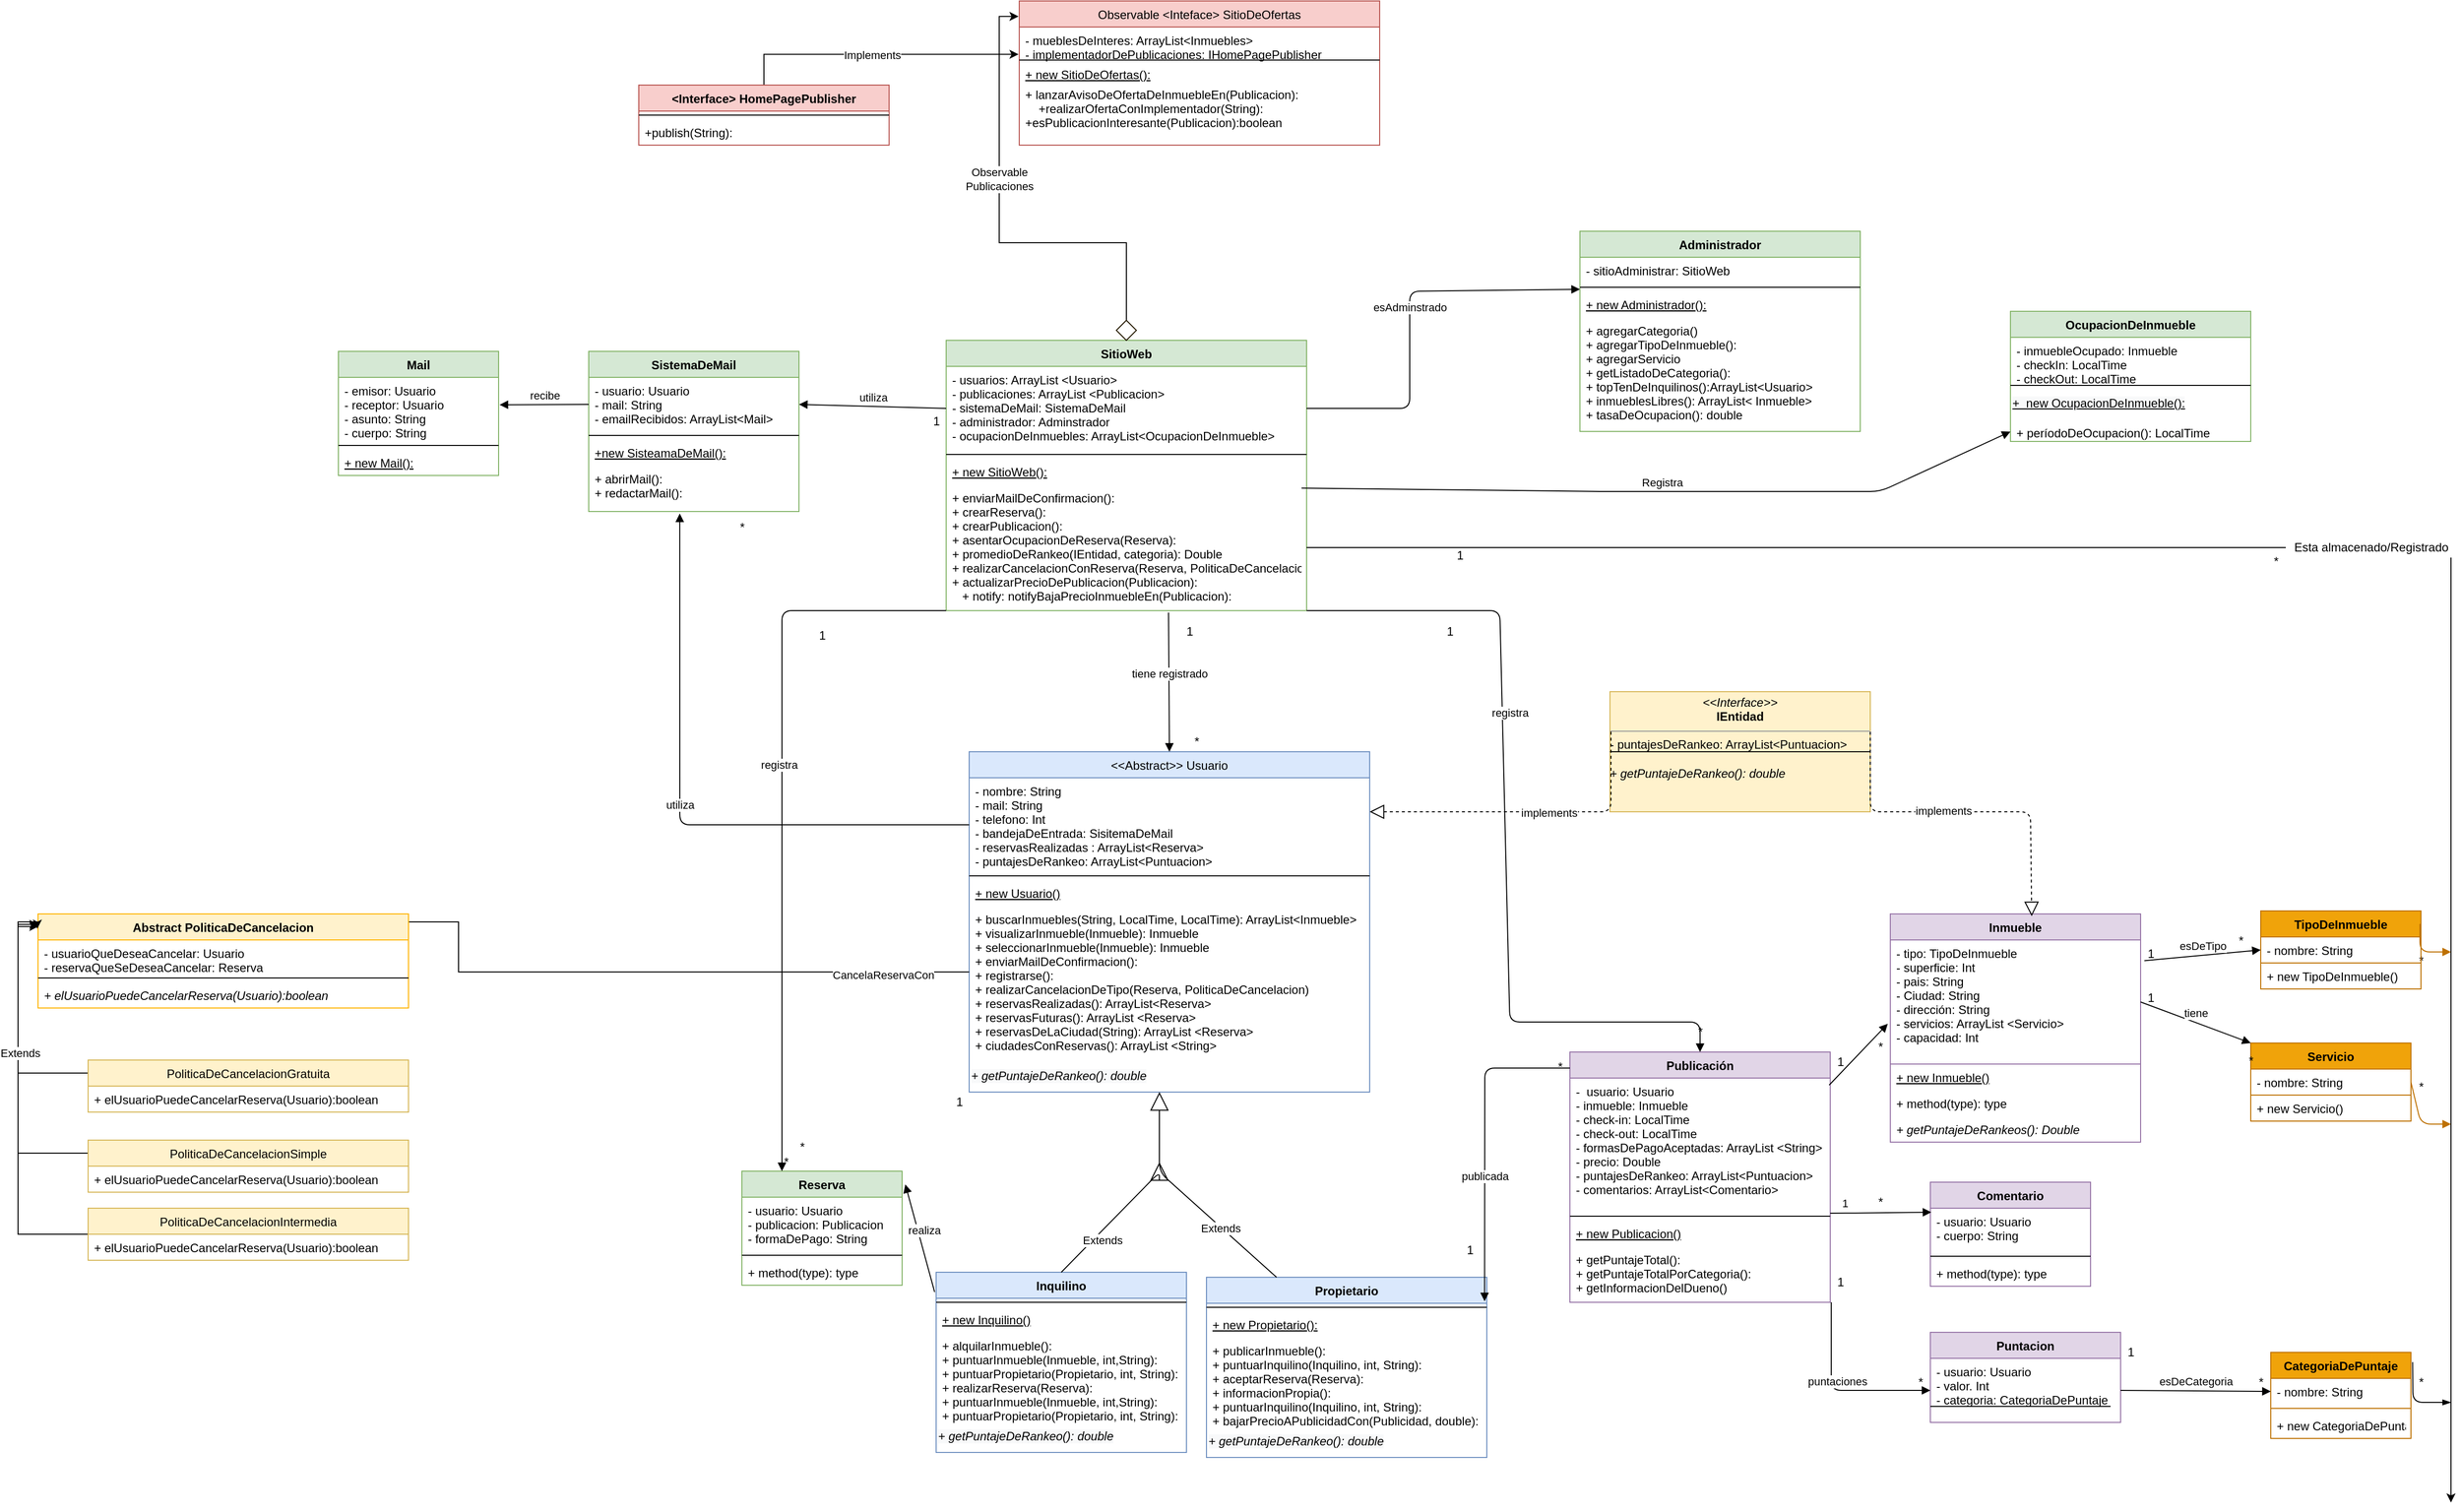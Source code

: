 <mxfile version="14.6.13" type="device"><diagram id="uB23s3NwJfrImTZS66Zz" name="Page-1"><mxGraphModel dx="2303" dy="1729" grid="1" gridSize="10" guides="1" tooltips="1" connect="1" arrows="1" fold="1" page="1" pageScale="1" pageWidth="827" pageHeight="1169" math="0" shadow="0"><root><mxCell id="0"/><mxCell id="1" parent="0"/><mxCell id="x85z5-k90U5LZ10ucAbk-1" value="&lt;&lt;Abstract&gt;&gt; Usuario" style="swimlane;fontStyle=0;align=center;verticalAlign=top;childLayout=stackLayout;horizontal=1;startSize=26;horizontalStack=0;resizeParent=1;resizeParentMax=0;resizeLast=0;collapsible=1;marginBottom=0;fillColor=#dae8fc;strokeColor=#6c8ebf;" parent="1" vertex="1"><mxGeometry x="-680" y="180" width="400" height="340" as="geometry"/></mxCell><mxCell id="x85z5-k90U5LZ10ucAbk-2" value="- nombre: String&#10;- mail: String&#10;- telefono: Int&#10;- bandejaDeEntrada: SisitemaDeMail&#10;- reservasRealizadas : ArrayList&lt;Reserva&gt;&#10;- puntajesDeRankeo: ArrayList&lt;Puntuacion&gt;" style="text;strokeColor=none;fillColor=none;align=left;verticalAlign=top;spacingLeft=4;spacingRight=4;overflow=hidden;rotatable=0;points=[[0,0.5],[1,0.5]];portConstraint=eastwest;" parent="x85z5-k90U5LZ10ucAbk-1" vertex="1"><mxGeometry y="26" width="400" height="94" as="geometry"/></mxCell><mxCell id="x85z5-k90U5LZ10ucAbk-3" value="" style="line;strokeWidth=1;fillColor=none;align=left;verticalAlign=middle;spacingTop=-1;spacingLeft=3;spacingRight=3;rotatable=0;labelPosition=right;points=[];portConstraint=eastwest;" parent="x85z5-k90U5LZ10ucAbk-1" vertex="1"><mxGeometry y="120" width="400" height="8" as="geometry"/></mxCell><mxCell id="x85z5-k90U5LZ10ucAbk-41" value="+ new Usuario()" style="text;strokeColor=none;fillColor=none;align=left;verticalAlign=top;spacingLeft=4;spacingRight=4;overflow=hidden;rotatable=0;points=[[0,0.5],[1,0.5]];portConstraint=eastwest;fontStyle=4" parent="x85z5-k90U5LZ10ucAbk-1" vertex="1"><mxGeometry y="128" width="400" height="26" as="geometry"/></mxCell><mxCell id="x85z5-k90U5LZ10ucAbk-4" value="+ buscarInmuebles(String, LocalTime, LocalTime): ArrayList&lt;Inmueble&gt;&#10;+ visualizarInmueble(Inmueble): Inmueble&#10;+ seleccionarInmueble(Inmueble): Inmueble&#10;+ enviarMailDeConfirmacion():&#10;+ registrarse():&#10;+ realizarCancelacionDeTipo(Reserva, PoliticaDeCancelacion)&#10;+ reservasRealizadas(): ArrayList&lt;Reserva&gt;&#10;+ reservasFuturas(): ArrayList &lt;Reserva&gt; &#10;+ reservasDeLaCiudad(String): ArrayList &lt;Reserva&gt;&#10;+ ciudadesConReservas(): ArrayList &lt;String&gt;&#10;" style="text;align=left;verticalAlign=top;spacingLeft=4;spacingRight=4;overflow=hidden;rotatable=0;points=[[0,0.5],[1,0.5]];portConstraint=eastwest;fontStyle=0;" parent="x85z5-k90U5LZ10ucAbk-1" vertex="1"><mxGeometry y="154" width="400" height="156" as="geometry"/></mxCell><mxCell id="BE8EK2p7xxORTafPkoTY-55" value="&lt;i style=&quot;color: rgb(0 , 0 , 0) ; font-family: &amp;#34;helvetica&amp;#34; ; font-size: 12px ; font-weight: 400 ; letter-spacing: normal ; text-align: left ; text-indent: 0px ; text-transform: none ; word-spacing: 0px ; background-color: rgb(248 , 249 , 250)&quot;&gt;+ getPuntajeDeRankeo(): double&lt;/i&gt;" style="text;whiteSpace=wrap;html=1;fontColor=#000000;" vertex="1" parent="x85z5-k90U5LZ10ucAbk-1"><mxGeometry y="310" width="400" height="30" as="geometry"/></mxCell><mxCell id="BE8EK2p7xxORTafPkoTY-32" style="edgeStyle=orthogonalEdgeStyle;rounded=0;orthogonalLoop=1;jettySize=auto;html=1;entryX=-0.002;entryY=0.107;entryDx=0;entryDy=0;entryPerimeter=0;" edge="1" parent="1" source="x85z5-k90U5LZ10ucAbk-5" target="BE8EK2p7xxORTafPkoTY-22"><mxGeometry relative="1" as="geometry"/></mxCell><mxCell id="BE8EK2p7xxORTafPkoTY-33" value="Observable&lt;br&gt;Publicaciones" style="edgeLabel;html=1;align=center;verticalAlign=middle;resizable=0;points=[];" vertex="1" connectable="0" parent="BE8EK2p7xxORTafPkoTY-32"><mxGeometry x="0.228" relative="1" as="geometry"><mxPoint as="offset"/></mxGeometry></mxCell><mxCell id="x85z5-k90U5LZ10ucAbk-5" value="SitioWeb" style="swimlane;fontStyle=1;align=center;verticalAlign=top;childLayout=stackLayout;horizontal=1;startSize=26;horizontalStack=0;resizeParent=1;resizeParentMax=0;resizeLast=0;collapsible=1;marginBottom=0;fillColor=#d5e8d4;strokeColor=#82b366;" parent="1" vertex="1"><mxGeometry x="-703" y="-231" width="360" height="270" as="geometry"/></mxCell><mxCell id="x85z5-k90U5LZ10ucAbk-6" value="- usuarios: ArrayList &lt;Usuario&gt;&#10;- publicaciones: ArrayList &lt;Publicacion&gt;&#10;- sistemaDeMail: SistemaDeMail&#10;- administrador: Adminstrador&#10;- ocupacionDeInmuebles: ArrayList&lt;OcupacionDeInmueble&gt;" style="text;strokeColor=none;fillColor=none;align=left;verticalAlign=top;spacingLeft=4;spacingRight=4;overflow=hidden;rotatable=0;points=[[0,0.5],[1,0.5]];portConstraint=eastwest;" parent="x85z5-k90U5LZ10ucAbk-5" vertex="1"><mxGeometry y="26" width="360" height="84" as="geometry"/></mxCell><mxCell id="x85z5-k90U5LZ10ucAbk-7" value="" style="line;strokeWidth=1;fillColor=none;align=left;verticalAlign=middle;spacingTop=-1;spacingLeft=3;spacingRight=3;rotatable=0;labelPosition=right;points=[];portConstraint=eastwest;" parent="x85z5-k90U5LZ10ucAbk-5" vertex="1"><mxGeometry y="110" width="360" height="8" as="geometry"/></mxCell><mxCell id="x85z5-k90U5LZ10ucAbk-8" value="+ new SitioWeb():" style="text;strokeColor=none;fillColor=none;align=left;verticalAlign=top;spacingLeft=4;spacingRight=4;overflow=hidden;rotatable=0;points=[[0,0.5],[1,0.5]];portConstraint=eastwest;fontStyle=4" parent="x85z5-k90U5LZ10ucAbk-5" vertex="1"><mxGeometry y="118" width="360" height="26" as="geometry"/></mxCell><mxCell id="e5Mt1c2h35ufvOM7VHVD-1" value="+ enviarMailDeConfirmacion():&#10;+ crearReserva():&#10;+ crearPublicacion():&#10;+ asentarOcupacionDeReserva(Reserva):&#10;+ promedioDeRankeo(IEntidad, categoria): Double&#10;+ realizarCancelacionConReserva(Reserva, PoliticaDeCancelacion):&#10;+ actualizarPrecioDePublicacion(Publicacion):&#10;   + notify: notifyBajaPrecioInmuebleEn(Publicacion):" style="text;strokeColor=none;fillColor=none;align=left;verticalAlign=top;spacingLeft=4;spacingRight=4;overflow=hidden;rotatable=0;points=[[0,0.5],[1,0.5]];portConstraint=eastwest;" parent="x85z5-k90U5LZ10ucAbk-5" vertex="1"><mxGeometry y="144" width="360" height="126" as="geometry"/></mxCell><mxCell id="x85z5-k90U5LZ10ucAbk-13" value="Inquilino" style="swimlane;fontStyle=1;align=center;verticalAlign=top;childLayout=stackLayout;horizontal=1;startSize=26;horizontalStack=0;resizeParent=1;resizeParentMax=0;resizeLast=0;collapsible=1;marginBottom=0;fillColor=#dae8fc;strokeColor=#6c8ebf;" parent="1" vertex="1"><mxGeometry x="-713" y="700" width="250" height="180" as="geometry"/></mxCell><mxCell id="x85z5-k90U5LZ10ucAbk-15" value="" style="line;strokeWidth=1;fillColor=none;align=left;verticalAlign=middle;spacingTop=-1;spacingLeft=3;spacingRight=3;rotatable=0;labelPosition=right;points=[];portConstraint=eastwest;" parent="x85z5-k90U5LZ10ucAbk-13" vertex="1"><mxGeometry y="26" width="250" height="8" as="geometry"/></mxCell><mxCell id="x85z5-k90U5LZ10ucAbk-40" value="+ new Inquilino()" style="text;strokeColor=none;fillColor=none;align=left;verticalAlign=top;spacingLeft=4;spacingRight=4;overflow=hidden;rotatable=0;points=[[0,0.5],[1,0.5]];portConstraint=eastwest;fontStyle=4" parent="x85z5-k90U5LZ10ucAbk-13" vertex="1"><mxGeometry y="34" width="250" height="26" as="geometry"/></mxCell><mxCell id="x85z5-k90U5LZ10ucAbk-16" value="+ alquilarInmueble():&#10;+ puntuarInmueble(Inmueble, int,String):&#10;+ puntuarPropietario(Propietario, int, String):&#10;+ realizarReserva(Reserva):&#10;+ puntuarInmueble(Inmueble, int,String):&#10;+ puntuarPropietario(Propietario, int, String):&#10;" style="text;strokeColor=none;fillColor=none;align=left;verticalAlign=top;spacingLeft=4;spacingRight=4;overflow=hidden;rotatable=0;points=[[0,0.5],[1,0.5]];portConstraint=eastwest;" parent="x85z5-k90U5LZ10ucAbk-13" vertex="1"><mxGeometry y="60" width="250" height="90" as="geometry"/></mxCell><mxCell id="BE8EK2p7xxORTafPkoTY-56" value="&lt;i style=&quot;color: rgb(0 , 0 , 0) ; font-family: &amp;#34;helvetica&amp;#34; ; font-size: 12px ; font-weight: 400 ; letter-spacing: normal ; text-align: left ; text-indent: 0px ; text-transform: none ; word-spacing: 0px ; background-color: rgb(248 , 249 , 250)&quot;&gt;+ getPuntajeDeRankeo(): double&lt;/i&gt;" style="text;whiteSpace=wrap;html=1;fontColor=#000000;" vertex="1" parent="x85z5-k90U5LZ10ucAbk-13"><mxGeometry y="150" width="250" height="30" as="geometry"/></mxCell><mxCell id="x85z5-k90U5LZ10ucAbk-17" value="Propietario" style="swimlane;fontStyle=1;align=center;verticalAlign=top;childLayout=stackLayout;horizontal=1;startSize=26;horizontalStack=0;resizeParent=1;resizeParentMax=0;resizeLast=0;collapsible=1;marginBottom=0;fillColor=#dae8fc;strokeColor=#6c8ebf;" parent="1" vertex="1"><mxGeometry x="-443" y="705" width="280" height="180" as="geometry"/></mxCell><mxCell id="x85z5-k90U5LZ10ucAbk-19" value="" style="line;strokeWidth=1;fillColor=none;align=left;verticalAlign=middle;spacingTop=-1;spacingLeft=3;spacingRight=3;rotatable=0;labelPosition=right;points=[];portConstraint=eastwest;" parent="x85z5-k90U5LZ10ucAbk-17" vertex="1"><mxGeometry y="26" width="280" height="8" as="geometry"/></mxCell><mxCell id="x85z5-k90U5LZ10ucAbk-39" value="+ new Propietario():" style="text;strokeColor=none;fillColor=none;align=left;verticalAlign=top;spacingLeft=4;spacingRight=4;overflow=hidden;rotatable=0;points=[[0,0.5],[1,0.5]];portConstraint=eastwest;fontStyle=4" parent="x85z5-k90U5LZ10ucAbk-17" vertex="1"><mxGeometry y="34" width="280" height="26" as="geometry"/></mxCell><mxCell id="x85z5-k90U5LZ10ucAbk-20" value="+ publicarInmueble():&#10;+ puntuarInquilino(Inquilino, int, String):&#10;+ aceptarReserva(Reserva):&#10;+ informacionPropia():&#10;+ puntuarInquilino(Inquilino, int, String):&#10;+ bajarPrecioAPublicidadCon(Publicidad, double):&#10;" style="text;strokeColor=none;fillColor=none;align=left;verticalAlign=top;spacingLeft=4;spacingRight=4;overflow=hidden;rotatable=0;points=[[0,0.5],[1,0.5]];portConstraint=eastwest;" parent="x85z5-k90U5LZ10ucAbk-17" vertex="1"><mxGeometry y="60" width="280" height="90" as="geometry"/></mxCell><mxCell id="BE8EK2p7xxORTafPkoTY-57" value="&lt;i style=&quot;color: rgb(0 , 0 , 0) ; font-family: &amp;#34;helvetica&amp;#34; ; font-size: 12px ; font-weight: 400 ; letter-spacing: normal ; text-align: left ; text-indent: 0px ; text-transform: none ; word-spacing: 0px ; background-color: rgb(248 , 249 , 250)&quot;&gt;+ getPuntajeDeRankeo(): double&lt;/i&gt;" style="text;whiteSpace=wrap;html=1;fontColor=#000000;" vertex="1" parent="x85z5-k90U5LZ10ucAbk-17"><mxGeometry y="150" width="280" height="30" as="geometry"/></mxCell><mxCell id="x85z5-k90U5LZ10ucAbk-22" value="Publicación" style="swimlane;fontStyle=1;align=center;verticalAlign=top;childLayout=stackLayout;horizontal=1;startSize=26;horizontalStack=0;resizeParent=1;resizeParentMax=0;resizeLast=0;collapsible=1;marginBottom=0;fillColor=#e1d5e7;strokeColor=#9673a6;" parent="1" vertex="1"><mxGeometry x="-80" y="480" width="260" height="250" as="geometry"/></mxCell><mxCell id="x85z5-k90U5LZ10ucAbk-23" value="-  usuario: Usuario&#10;- inmueble: Inmueble&#10;- check-in: LocalTime&#10;- check-out: LocalTime&#10;- formasDePagoAceptadas: ArrayList &lt;String&gt;&#10;- precio: Double&#10;- puntajesDeRankeo: ArrayList&lt;Puntuacion&gt;&#10;- comentarios: ArrayList&lt;Comentario&gt;&#10;" style="text;strokeColor=none;fillColor=none;align=left;verticalAlign=top;spacingLeft=4;spacingRight=4;overflow=hidden;rotatable=0;points=[[0,0.5],[1,0.5]];portConstraint=eastwest;" parent="x85z5-k90U5LZ10ucAbk-22" vertex="1"><mxGeometry y="26" width="260" height="134" as="geometry"/></mxCell><mxCell id="x85z5-k90U5LZ10ucAbk-24" value="" style="line;strokeWidth=1;fillColor=none;align=left;verticalAlign=middle;spacingTop=-1;spacingLeft=3;spacingRight=3;rotatable=0;labelPosition=right;points=[];portConstraint=eastwest;" parent="x85z5-k90U5LZ10ucAbk-22" vertex="1"><mxGeometry y="160" width="260" height="8" as="geometry"/></mxCell><mxCell id="x85z5-k90U5LZ10ucAbk-25" value="+ new Publicacion()" style="text;strokeColor=none;fillColor=none;align=left;verticalAlign=top;spacingLeft=4;spacingRight=4;overflow=hidden;rotatable=0;points=[[0,0.5],[1,0.5]];portConstraint=eastwest;fontStyle=4" parent="x85z5-k90U5LZ10ucAbk-22" vertex="1"><mxGeometry y="168" width="260" height="26" as="geometry"/></mxCell><mxCell id="x85z5-k90U5LZ10ucAbk-38" value="+ getPuntajeTotal():&#10;+ getPuntajeTotalPorCategoria():&#10;+ getInformacionDelDueno()" style="text;strokeColor=none;fillColor=none;align=left;verticalAlign=top;spacingLeft=4;spacingRight=4;overflow=hidden;rotatable=0;points=[[0,0.5],[1,0.5]];portConstraint=eastwest;" parent="x85z5-k90U5LZ10ucAbk-22" vertex="1"><mxGeometry y="194" width="260" height="56" as="geometry"/></mxCell><mxCell id="x85z5-k90U5LZ10ucAbk-30" value="Puntacion" style="swimlane;fontStyle=1;align=center;verticalAlign=top;childLayout=stackLayout;horizontal=1;startSize=26;horizontalStack=0;resizeParent=1;resizeParentMax=0;resizeLast=0;collapsible=1;marginBottom=0;fillColor=#e1d5e7;strokeColor=#9673a6;" parent="1" vertex="1"><mxGeometry x="280" y="760" width="190" height="90" as="geometry"/></mxCell><mxCell id="x85z5-k90U5LZ10ucAbk-31" value="- usuario: Usuario&#10;- valor. Int&#10;- categoria: CategoriaDePuntaje" style="text;strokeColor=#9673a6;align=left;verticalAlign=top;spacingLeft=4;spacingRight=4;overflow=hidden;rotatable=0;points=[[0,0.5],[1,0.5]];portConstraint=eastwest;" parent="x85z5-k90U5LZ10ucAbk-30" vertex="1"><mxGeometry y="26" width="190" height="64" as="geometry"/></mxCell><mxCell id="x85z5-k90U5LZ10ucAbk-44" value="Extends" style="endArrow=block;endSize=16;endFill=0;html=1;exitX=0.5;exitY=0;exitDx=0;exitDy=0;" parent="1" source="x85z5-k90U5LZ10ucAbk-13" edge="1"><mxGeometry x="-0.319" y="-7" width="160" relative="1" as="geometry"><mxPoint x="-310" y="160" as="sourcePoint"/><mxPoint x="-490" y="590" as="targetPoint"/><mxPoint as="offset"/><Array as="points"><mxPoint x="-490" y="600"/></Array></mxGeometry></mxCell><mxCell id="x85z5-k90U5LZ10ucAbk-45" value="Extends" style="endArrow=block;endSize=16;endFill=0;html=1;exitX=0.25;exitY=0;exitDx=0;exitDy=0;" parent="1" source="x85z5-k90U5LZ10ucAbk-17" edge="1"><mxGeometry x="-0.368" y="1" width="160" relative="1" as="geometry"><mxPoint x="-310" y="240" as="sourcePoint"/><mxPoint x="-490" y="520" as="targetPoint"/><mxPoint as="offset"/><Array as="points"><mxPoint x="-490" y="600"/></Array></mxGeometry></mxCell><mxCell id="x85z5-k90U5LZ10ucAbk-46" value="puntaciones" style="html=1;verticalAlign=bottom;endArrow=block;entryX=0;entryY=0.5;entryDx=0;entryDy=0;" parent="1" target="x85z5-k90U5LZ10ucAbk-31" edge="1"><mxGeometry width="80" relative="1" as="geometry"><mxPoint x="181" y="730" as="sourcePoint"/><mxPoint x="430" y="680" as="targetPoint"/><Array as="points"><mxPoint x="181" y="818"/></Array></mxGeometry></mxCell><mxCell id="x85z5-k90U5LZ10ucAbk-49" value="1" style="text;html=1;align=center;verticalAlign=middle;resizable=0;points=[];autosize=1;strokeColor=none;" parent="1" vertex="1"><mxGeometry x="470" y="770" width="20" height="20" as="geometry"/></mxCell><mxCell id="x85z5-k90U5LZ10ucAbk-51" value="1" style="text;html=1;align=center;verticalAlign=middle;resizable=0;points=[];autosize=1;strokeColor=none;" parent="1" vertex="1"><mxGeometry x="180" y="480" width="20" height="20" as="geometry"/></mxCell><mxCell id="x85z5-k90U5LZ10ucAbk-53" value="*" style="text;html=1;align=center;verticalAlign=middle;resizable=0;points=[];autosize=1;strokeColor=none;" parent="1" vertex="1"><mxGeometry x="220" y="465" width="20" height="20" as="geometry"/></mxCell><mxCell id="x85z5-k90U5LZ10ucAbk-55" value="1" style="text;html=1;align=center;verticalAlign=middle;resizable=0;points=[];autosize=1;strokeColor=none;" parent="1" vertex="1"><mxGeometry x="180" y="700" width="20" height="20" as="geometry"/></mxCell><mxCell id="x85z5-k90U5LZ10ucAbk-57" value="publicada" style="html=1;verticalAlign=bottom;endArrow=block;entryX=0.992;entryY=0.133;entryDx=0;entryDy=0;entryPerimeter=0;" parent="1" target="x85z5-k90U5LZ10ucAbk-17" edge="1"><mxGeometry x="0.268" width="80" relative="1" as="geometry"><mxPoint x="-80" y="496" as="sourcePoint"/><mxPoint x="-171" y="493" as="targetPoint"/><Array as="points"><mxPoint x="-165" y="496"/></Array><mxPoint y="1" as="offset"/></mxGeometry></mxCell><mxCell id="x85z5-k90U5LZ10ucAbk-58" value="1" style="text;html=1;align=center;verticalAlign=middle;resizable=0;points=[];autosize=1;strokeColor=none;" parent="1" vertex="1"><mxGeometry x="-190" y="668" width="20" height="20" as="geometry"/></mxCell><mxCell id="x85z5-k90U5LZ10ucAbk-59" value="*" style="text;html=1;align=center;verticalAlign=middle;resizable=0;points=[];autosize=1;strokeColor=none;" parent="1" vertex="1"><mxGeometry x="-100" y="485" width="20" height="20" as="geometry"/></mxCell><mxCell id="x85z5-k90U5LZ10ucAbk-60" value="tiene registrado" style="html=1;verticalAlign=bottom;endArrow=block;entryX=0.5;entryY=0;entryDx=0;entryDy=0;exitX=0.617;exitY=1.016;exitDx=0;exitDy=0;exitPerimeter=0;" parent="1" source="e5Mt1c2h35ufvOM7VHVD-1" target="x85z5-k90U5LZ10ucAbk-1" edge="1"><mxGeometry width="80" relative="1" as="geometry"><mxPoint x="-220" y="110" as="sourcePoint"/><mxPoint x="-240" y="170" as="targetPoint"/></mxGeometry></mxCell><mxCell id="x85z5-k90U5LZ10ucAbk-62" value="registra" style="html=1;verticalAlign=bottom;endArrow=block;exitX=1;exitY=1;exitDx=0;exitDy=0;entryX=0.5;entryY=0;entryDx=0;entryDy=0;" parent="1" source="x85z5-k90U5LZ10ucAbk-5" target="x85z5-k90U5LZ10ucAbk-22" edge="1"><mxGeometry x="-0.262" y="7" width="80" relative="1" as="geometry"><mxPoint x="-220" y="140" as="sourcePoint"/><mxPoint x="-140" y="140" as="targetPoint"/><Array as="points"><mxPoint x="-150" y="39"/><mxPoint x="-140" y="450"/><mxPoint x="50" y="450"/></Array><mxPoint as="offset"/></mxGeometry></mxCell><mxCell id="x85z5-k90U5LZ10ucAbk-64" value="*" style="text;html=1;align=center;verticalAlign=middle;resizable=0;points=[];autosize=1;strokeColor=none;" parent="1" vertex="1"><mxGeometry x="-463" y="160" width="20" height="20" as="geometry"/></mxCell><mxCell id="x85z5-k90U5LZ10ucAbk-67" value="*" style="text;html=1;align=center;verticalAlign=middle;resizable=0;points=[];autosize=1;strokeColor=none;" parent="1" vertex="1"><mxGeometry x="40" y="450" width="20" height="20" as="geometry"/></mxCell><mxCell id="x85z5-k90U5LZ10ucAbk-68" value="SistemaDeMail" style="swimlane;fontStyle=1;align=center;verticalAlign=top;childLayout=stackLayout;horizontal=1;startSize=26;horizontalStack=0;resizeParent=1;resizeParentMax=0;resizeLast=0;collapsible=1;marginBottom=0;fillColor=#d5e8d4;strokeColor=#82b366;" parent="1" vertex="1"><mxGeometry x="-1060" y="-220" width="210" height="160" as="geometry"/></mxCell><mxCell id="x85z5-k90U5LZ10ucAbk-69" value="- usuario: Usuario&#10;- mail: String&#10;- emailRecibidos: ArrayList&lt;Mail&gt;" style="text;strokeColor=none;fillColor=none;align=left;verticalAlign=top;spacingLeft=4;spacingRight=4;overflow=hidden;rotatable=0;points=[[0,0.5],[1,0.5]];portConstraint=eastwest;" parent="x85z5-k90U5LZ10ucAbk-68" vertex="1"><mxGeometry y="26" width="210" height="54" as="geometry"/></mxCell><mxCell id="x85z5-k90U5LZ10ucAbk-70" value="" style="line;strokeWidth=1;fillColor=none;align=left;verticalAlign=middle;spacingTop=-1;spacingLeft=3;spacingRight=3;rotatable=0;labelPosition=right;points=[];portConstraint=eastwest;" parent="x85z5-k90U5LZ10ucAbk-68" vertex="1"><mxGeometry y="80" width="210" height="8" as="geometry"/></mxCell><mxCell id="x85z5-k90U5LZ10ucAbk-71" value="+new SisteamaDeMail():" style="text;strokeColor=none;fillColor=none;align=left;verticalAlign=top;spacingLeft=4;spacingRight=4;overflow=hidden;rotatable=0;points=[[0,0.5],[1,0.5]];portConstraint=eastwest;fontStyle=4" parent="x85z5-k90U5LZ10ucAbk-68" vertex="1"><mxGeometry y="88" width="210" height="26" as="geometry"/></mxCell><mxCell id="x85z5-k90U5LZ10ucAbk-72" value="+ abrirMail():&#10;+ redactarMail():" style="text;strokeColor=none;fillColor=none;align=left;verticalAlign=top;spacingLeft=4;spacingRight=4;overflow=hidden;rotatable=0;points=[[0,0.5],[1,0.5]];portConstraint=eastwest;" parent="x85z5-k90U5LZ10ucAbk-68" vertex="1"><mxGeometry y="114" width="210" height="46" as="geometry"/></mxCell><mxCell id="x85z5-k90U5LZ10ucAbk-73" value="Mail" style="swimlane;fontStyle=1;align=center;verticalAlign=top;childLayout=stackLayout;horizontal=1;startSize=26;horizontalStack=0;resizeParent=1;resizeParentMax=0;resizeLast=0;collapsible=1;marginBottom=0;fillColor=#d5e8d4;strokeColor=#82b366;" parent="1" vertex="1"><mxGeometry x="-1310" y="-220" width="160" height="124" as="geometry"/></mxCell><mxCell id="x85z5-k90U5LZ10ucAbk-74" value="- emisor: Usuario&#10;- receptor: Usuario&#10;- asunto: String&#10;- cuerpo: String" style="text;strokeColor=none;fillColor=none;align=left;verticalAlign=top;spacingLeft=4;spacingRight=4;overflow=hidden;rotatable=0;points=[[0,0.5],[1,0.5]];portConstraint=eastwest;" parent="x85z5-k90U5LZ10ucAbk-73" vertex="1"><mxGeometry y="26" width="160" height="64" as="geometry"/></mxCell><mxCell id="x85z5-k90U5LZ10ucAbk-75" value="" style="line;strokeWidth=1;fillColor=none;align=left;verticalAlign=middle;spacingTop=-1;spacingLeft=3;spacingRight=3;rotatable=0;labelPosition=right;points=[];portConstraint=eastwest;" parent="x85z5-k90U5LZ10ucAbk-73" vertex="1"><mxGeometry y="90" width="160" height="8" as="geometry"/></mxCell><mxCell id="x85z5-k90U5LZ10ucAbk-76" value="+ new Mail():" style="text;strokeColor=none;fillColor=none;align=left;verticalAlign=top;spacingLeft=4;spacingRight=4;overflow=hidden;rotatable=0;points=[[0,0.5],[1,0.5]];portConstraint=eastwest;fontStyle=4" parent="x85z5-k90U5LZ10ucAbk-73" vertex="1"><mxGeometry y="98" width="160" height="26" as="geometry"/></mxCell><mxCell id="x85z5-k90U5LZ10ucAbk-77" value="utiliza" style="html=1;verticalAlign=bottom;endArrow=block;exitX=0;exitY=0.5;exitDx=0;exitDy=0;entryX=0.433;entryY=1.043;entryDx=0;entryDy=0;entryPerimeter=0;" parent="1" source="x85z5-k90U5LZ10ucAbk-2" target="x85z5-k90U5LZ10ucAbk-72" edge="1"><mxGeometry width="80" relative="1" as="geometry"><mxPoint x="-420" y="230" as="sourcePoint"/><mxPoint x="-340" y="230" as="targetPoint"/><Array as="points"><mxPoint x="-969" y="253"/></Array></mxGeometry></mxCell><mxCell id="x85z5-k90U5LZ10ucAbk-78" value="1" style="text;html=1;align=center;verticalAlign=middle;resizable=0;points=[];autosize=1;strokeColor=none;" parent="1" vertex="1"><mxGeometry x="-837" y="54" width="20" height="20" as="geometry"/></mxCell><mxCell id="x85z5-k90U5LZ10ucAbk-80" value="utiliza" style="html=1;verticalAlign=bottom;endArrow=block;exitX=0;exitY=0.5;exitDx=0;exitDy=0;entryX=1;entryY=0.5;entryDx=0;entryDy=0;" parent="1" source="x85z5-k90U5LZ10ucAbk-6" target="x85z5-k90U5LZ10ucAbk-69" edge="1"><mxGeometry width="80" relative="1" as="geometry"><mxPoint x="-460" y="150" as="sourcePoint"/><mxPoint x="-380" y="150" as="targetPoint"/></mxGeometry></mxCell><mxCell id="x85z5-k90U5LZ10ucAbk-81" value="1" style="text;html=1;align=center;verticalAlign=middle;resizable=0;points=[];autosize=1;strokeColor=none;" parent="1" vertex="1"><mxGeometry x="-723" y="-160" width="20" height="20" as="geometry"/></mxCell><mxCell id="x85z5-k90U5LZ10ucAbk-83" value="recibe" style="html=1;verticalAlign=bottom;endArrow=block;exitX=0;exitY=0.5;exitDx=0;exitDy=0;entryX=1.006;entryY=0.428;entryDx=0;entryDy=0;entryPerimeter=0;" parent="1" source="x85z5-k90U5LZ10ucAbk-69" target="x85z5-k90U5LZ10ucAbk-74" edge="1"><mxGeometry width="80" relative="1" as="geometry"><mxPoint x="-1087" y="64" as="sourcePoint"/><mxPoint x="-1007" y="64" as="targetPoint"/></mxGeometry></mxCell><mxCell id="x85z5-k90U5LZ10ucAbk-85" value="*" style="text;html=1;align=center;verticalAlign=middle;resizable=0;points=[];autosize=1;strokeColor=none;" parent="1" vertex="1"><mxGeometry x="-917" y="-54" width="20" height="20" as="geometry"/></mxCell><mxCell id="e5Mt1c2h35ufvOM7VHVD-2" value="Reserva" style="swimlane;fontStyle=1;align=center;verticalAlign=top;childLayout=stackLayout;horizontal=1;startSize=26;horizontalStack=0;resizeParent=1;resizeParentMax=0;resizeLast=0;collapsible=1;marginBottom=0;fillColor=#d5e8d4;strokeColor=#82b366;" parent="1" vertex="1"><mxGeometry x="-907" y="599" width="160" height="114" as="geometry"/></mxCell><mxCell id="e5Mt1c2h35ufvOM7VHVD-3" value="- usuario: Usuario&#10;- publicacion: Publicacion&#10;- formaDePago: String&#10; " style="text;strokeColor=none;fillColor=none;align=left;verticalAlign=top;spacingLeft=4;spacingRight=4;overflow=hidden;rotatable=0;points=[[0,0.5],[1,0.5]];portConstraint=eastwest;" parent="e5Mt1c2h35ufvOM7VHVD-2" vertex="1"><mxGeometry y="26" width="160" height="54" as="geometry"/></mxCell><mxCell id="e5Mt1c2h35ufvOM7VHVD-4" value="" style="line;strokeWidth=1;fillColor=none;align=left;verticalAlign=middle;spacingTop=-1;spacingLeft=3;spacingRight=3;rotatable=0;labelPosition=right;points=[];portConstraint=eastwest;" parent="e5Mt1c2h35ufvOM7VHVD-2" vertex="1"><mxGeometry y="80" width="160" height="8" as="geometry"/></mxCell><mxCell id="e5Mt1c2h35ufvOM7VHVD-5" value="+ method(type): type" style="text;strokeColor=none;fillColor=none;align=left;verticalAlign=top;spacingLeft=4;spacingRight=4;overflow=hidden;rotatable=0;points=[[0,0.5],[1,0.5]];portConstraint=eastwest;" parent="e5Mt1c2h35ufvOM7VHVD-2" vertex="1"><mxGeometry y="88" width="160" height="26" as="geometry"/></mxCell><mxCell id="e5Mt1c2h35ufvOM7VHVD-7" value="realiza" style="html=1;verticalAlign=bottom;endArrow=block;exitX=-0.006;exitY=0.11;exitDx=0;exitDy=0;exitPerimeter=0;entryX=1.02;entryY=0.116;entryDx=0;entryDy=0;entryPerimeter=0;" parent="1" source="x85z5-k90U5LZ10ucAbk-13" target="e5Mt1c2h35ufvOM7VHVD-2" edge="1"><mxGeometry x="-0.038" y="-4" width="80" relative="1" as="geometry"><mxPoint x="-550" y="375" as="sourcePoint"/><mxPoint x="-470" y="375" as="targetPoint"/><mxPoint as="offset"/></mxGeometry></mxCell><mxCell id="e5Mt1c2h35ufvOM7VHVD-8" value="1" style="text;html=1;align=center;verticalAlign=middle;resizable=0;points=[];autosize=1;strokeColor=none;" parent="1" vertex="1"><mxGeometry x="-700" y="520" width="20" height="20" as="geometry"/></mxCell><mxCell id="e5Mt1c2h35ufvOM7VHVD-9" value="*" style="text;html=1;align=center;verticalAlign=middle;resizable=0;points=[];autosize=1;strokeColor=none;" parent="1" vertex="1"><mxGeometry x="-857" y="565" width="20" height="20" as="geometry"/></mxCell><mxCell id="e5Mt1c2h35ufvOM7VHVD-10" value="registra" style="html=1;verticalAlign=bottom;endArrow=block;entryX=0.25;entryY=0;entryDx=0;entryDy=0;exitX=0;exitY=1;exitDx=0;exitDy=0;" parent="1" source="x85z5-k90U5LZ10ucAbk-5" target="e5Mt1c2h35ufvOM7VHVD-2" edge="1"><mxGeometry x="-0.095" y="-3" width="80" relative="1" as="geometry"><mxPoint x="-450" y="290" as="sourcePoint"/><mxPoint x="-700" y="340" as="targetPoint"/><Array as="points"><mxPoint x="-867" y="39"/></Array><mxPoint y="-1" as="offset"/></mxGeometry></mxCell><mxCell id="e5Mt1c2h35ufvOM7VHVD-12" value="*" style="text;html=1;align=center;verticalAlign=middle;resizable=0;points=[];autosize=1;strokeColor=none;" parent="1" vertex="1"><mxGeometry x="-873" y="580" width="20" height="20" as="geometry"/></mxCell><mxCell id="pH8q3A09IOBsUjcgpzf7-15" value="CategoriaDePuntaje" style="swimlane;fontStyle=1;align=center;verticalAlign=top;childLayout=stackLayout;horizontal=1;startSize=26;horizontalStack=0;resizeParent=1;resizeParentMax=0;resizeLast=0;collapsible=1;marginBottom=0;fillColor=#f0a30a;strokeColor=#BD7000;fontColor=#000000;" parent="1" vertex="1"><mxGeometry x="620" y="780" width="140" height="86" as="geometry"/></mxCell><mxCell id="pH8q3A09IOBsUjcgpzf7-16" value="- nombre: String" style="text;strokeColor=none;fillColor=none;align=left;verticalAlign=top;spacingLeft=4;spacingRight=4;overflow=hidden;rotatable=0;points=[[0,0.5],[1,0.5]];portConstraint=eastwest;" parent="pH8q3A09IOBsUjcgpzf7-15" vertex="1"><mxGeometry y="26" width="140" height="26" as="geometry"/></mxCell><mxCell id="pH8q3A09IOBsUjcgpzf7-17" value="" style="line;strokeWidth=1;fillColor=#f0a30a;align=left;verticalAlign=middle;spacingTop=-1;spacingLeft=3;spacingRight=3;rotatable=0;labelPosition=right;points=[];portConstraint=eastwest;strokeColor=#BD7000;fontColor=#000000;" parent="pH8q3A09IOBsUjcgpzf7-15" vertex="1"><mxGeometry y="52" width="140" height="8" as="geometry"/></mxCell><mxCell id="pH8q3A09IOBsUjcgpzf7-18" value="+ new CategoriaDePuntaje" style="text;strokeColor=none;fillColor=none;align=left;verticalAlign=top;spacingLeft=4;spacingRight=4;overflow=hidden;rotatable=0;points=[[0,0.5],[1,0.5]];portConstraint=eastwest;" parent="pH8q3A09IOBsUjcgpzf7-15" vertex="1"><mxGeometry y="60" width="140" height="26" as="geometry"/></mxCell><mxCell id="pH8q3A09IOBsUjcgpzf7-19" value="esDeCategoria" style="html=1;verticalAlign=bottom;endArrow=block;exitX=1;exitY=0.5;exitDx=0;exitDy=0;entryX=0;entryY=0.5;entryDx=0;entryDy=0;" parent="1" source="x85z5-k90U5LZ10ucAbk-31" target="pH8q3A09IOBsUjcgpzf7-16" edge="1"><mxGeometry width="80" relative="1" as="geometry"><mxPoint x="430" y="670" as="sourcePoint"/><mxPoint x="510" y="670" as="targetPoint"/></mxGeometry></mxCell><mxCell id="pH8q3A09IOBsUjcgpzf7-20" value="*" style="text;html=1;align=center;verticalAlign=middle;resizable=0;points=[];autosize=1;strokeColor=none;" parent="1" vertex="1"><mxGeometry x="600" y="800" width="20" height="20" as="geometry"/></mxCell><mxCell id="pH8q3A09IOBsUjcgpzf7-22" value="Administrador" style="swimlane;fontStyle=1;align=center;verticalAlign=top;childLayout=stackLayout;horizontal=1;startSize=26;horizontalStack=0;resizeParent=1;resizeParentMax=0;resizeLast=0;collapsible=1;marginBottom=0;fillColor=#d5e8d4;strokeColor=#82b366;" parent="1" vertex="1"><mxGeometry x="-70" y="-340" width="280" height="200" as="geometry"/></mxCell><mxCell id="pH8q3A09IOBsUjcgpzf7-23" value="- sitioAdministrar: SitioWeb" style="text;strokeColor=none;fillColor=none;align=left;verticalAlign=top;spacingLeft=4;spacingRight=4;overflow=hidden;rotatable=0;points=[[0,0.5],[1,0.5]];portConstraint=eastwest;" parent="pH8q3A09IOBsUjcgpzf7-22" vertex="1"><mxGeometry y="26" width="280" height="26" as="geometry"/></mxCell><mxCell id="pH8q3A09IOBsUjcgpzf7-24" value="" style="line;strokeWidth=1;fillColor=none;align=left;verticalAlign=middle;spacingTop=-1;spacingLeft=3;spacingRight=3;rotatable=0;labelPosition=right;points=[];portConstraint=eastwest;" parent="pH8q3A09IOBsUjcgpzf7-22" vertex="1"><mxGeometry y="52" width="280" height="8" as="geometry"/></mxCell><mxCell id="pH8q3A09IOBsUjcgpzf7-25" value="+ new Administrador():" style="text;strokeColor=none;fillColor=none;align=left;verticalAlign=top;spacingLeft=4;spacingRight=4;overflow=hidden;rotatable=0;points=[[0,0.5],[1,0.5]];portConstraint=eastwest;fontStyle=4" parent="pH8q3A09IOBsUjcgpzf7-22" vertex="1"><mxGeometry y="60" width="280" height="26" as="geometry"/></mxCell><mxCell id="pH8q3A09IOBsUjcgpzf7-26" value="+ agregarCategoria()&#10;+ agregarTipoDeInmueble():&#10;+ agregarServicio&#10;+ getListadoDeCategoria():&#10;+ topTenDeInquilinos():ArrayList&lt;Usuario&gt;&#10;+ inmueblesLibres(): ArrayList&lt; Inmueble&gt;&#10;+ tasaDeOcupacion(): double" style="text;strokeColor=none;fillColor=none;align=left;verticalAlign=top;spacingLeft=4;spacingRight=4;overflow=hidden;rotatable=0;points=[[0,0.5],[1,0.5]];portConstraint=eastwest;" parent="pH8q3A09IOBsUjcgpzf7-22" vertex="1"><mxGeometry y="86" width="280" height="114" as="geometry"/></mxCell><mxCell id="pH8q3A09IOBsUjcgpzf7-27" value="esAdminstrado" style="html=1;verticalAlign=bottom;endArrow=block;exitX=1;exitY=0.5;exitDx=0;exitDy=0;entryX=0;entryY=0.75;entryDx=0;entryDy=0;entryPerimeter=0;" parent="1" source="x85z5-k90U5LZ10ucAbk-6" target="pH8q3A09IOBsUjcgpzf7-24" edge="1"><mxGeometry width="80" relative="1" as="geometry"><mxPoint x="-170" y="20" as="sourcePoint"/><mxPoint x="-90" y="20" as="targetPoint"/><Array as="points"><mxPoint x="-240" y="-163"/><mxPoint x="-240" y="-280"/></Array></mxGeometry></mxCell><mxCell id="pH8q3A09IOBsUjcgpzf7-28" value="1" style="text;html=1;align=center;verticalAlign=middle;resizable=0;points=[];autosize=1;strokeColor=none;" parent="1" vertex="1"><mxGeometry x="-200" y="-26" width="20" height="20" as="geometry"/></mxCell><mxCell id="pH8q3A09IOBsUjcgpzf7-29" value="1" style="text;html=1;align=center;verticalAlign=middle;resizable=0;points=[];autosize=1;strokeColor=none;" parent="1" vertex="1"><mxGeometry x="-210" y="50" width="20" height="20" as="geometry"/></mxCell><mxCell id="a0klsVdp2cq1chflAg1e-1" value="" style="endArrow=none;html=1;entryX=1;entryY=0.5;entryDx=0;entryDy=0;startArrow=none;" parent="1" target="e5Mt1c2h35ufvOM7VHVD-1" edge="1" source="a0klsVdp2cq1chflAg1e-5"><mxGeometry width="50" height="50" relative="1" as="geometry"><mxPoint x="800" y="890" as="sourcePoint"/><mxPoint x="-190" y="110" as="targetPoint"/><Array as="points"/></mxGeometry></mxCell><mxCell id="a0klsVdp2cq1chflAg1e-2" value="" style="endArrow=none;html=1;entryX=1.012;entryY=0.114;entryDx=0;entryDy=0;startArrow=blockThin;startFill=1;entryPerimeter=0;" parent="1" target="pH8q3A09IOBsUjcgpzf7-15" edge="1"><mxGeometry width="50" height="50" relative="1" as="geometry"><mxPoint x="800" y="830" as="sourcePoint"/><mxPoint x="680" y="640" as="targetPoint"/><Array as="points"><mxPoint x="762" y="830"/></Array></mxGeometry></mxCell><mxCell id="a0klsVdp2cq1chflAg1e-7" value="*" style="text;html=1;align=center;verticalAlign=middle;resizable=0;points=[];autosize=1;fontColor=#000000;" parent="1" vertex="1"><mxGeometry x="760" y="505" width="20" height="20" as="geometry"/></mxCell><mxCell id="a0klsVdp2cq1chflAg1e-8" value="*" style="text;html=1;align=center;verticalAlign=middle;resizable=0;points=[];autosize=1;strokeColor=none;" parent="1" vertex="1"><mxGeometry x="760" y="800" width="20" height="20" as="geometry"/></mxCell><mxCell id="a0klsVdp2cq1chflAg1e-9" value="*" style="text;html=1;align=center;verticalAlign=middle;resizable=0;points=[];autosize=1;fontColor=#000000;" parent="1" vertex="1"><mxGeometry x="760" y="379" width="20" height="20" as="geometry"/></mxCell><mxCell id="IkNunwiOM7-STj_NPtbw-2" value="OcupacionDeInmueble" style="swimlane;fontStyle=1;align=center;verticalAlign=top;childLayout=stackLayout;horizontal=1;startSize=26;horizontalStack=0;resizeParent=1;resizeParentMax=0;resizeLast=0;collapsible=1;marginBottom=0;fillColor=#d5e8d4;strokeColor=#82b366;" parent="1" vertex="1"><mxGeometry x="360" y="-260" width="240" height="130" as="geometry"/></mxCell><mxCell id="IkNunwiOM7-STj_NPtbw-6" value="- inmuebleOcupado: Inmueble&#10;- checkIn: LocalTime&#10;- checkOut: LocalTime" style="text;strokeColor=none;fillColor=none;align=left;verticalAlign=top;spacingLeft=4;spacingRight=4;overflow=hidden;rotatable=0;points=[[0,0.5],[1,0.5]];portConstraint=eastwest;fontStyle=0" parent="IkNunwiOM7-STj_NPtbw-2" vertex="1"><mxGeometry y="26" width="240" height="44" as="geometry"/></mxCell><mxCell id="IkNunwiOM7-STj_NPtbw-3" value="" style="line;strokeWidth=1;fillColor=none;align=left;verticalAlign=middle;spacingTop=-1;spacingLeft=3;spacingRight=3;rotatable=0;labelPosition=right;points=[];portConstraint=eastwest;" parent="IkNunwiOM7-STj_NPtbw-2" vertex="1"><mxGeometry y="70" width="240" height="8" as="geometry"/></mxCell><mxCell id="IkNunwiOM7-STj_NPtbw-11" value="&lt;span style=&quot;color: rgb(0 , 0 , 0) ; font-family: &amp;#34;helvetica&amp;#34; ; font-size: 12px ; font-style: normal ; font-weight: 400 ; letter-spacing: normal ; text-align: left ; text-indent: 0px ; text-transform: none ; word-spacing: 0px ; background-color: rgb(248 , 249 , 250) ; display: inline ; float: none&quot;&gt;&lt;u&gt;+&amp;nbsp; new OcupacionDeInmueble():&lt;/u&gt;&lt;/span&gt;" style="text;whiteSpace=wrap;html=1;" parent="IkNunwiOM7-STj_NPtbw-2" vertex="1"><mxGeometry y="78" width="240" height="30" as="geometry"/></mxCell><mxCell id="IkNunwiOM7-STj_NPtbw-4" value="+ períodoDeOcupacion(): LocalTime" style="text;strokeColor=none;fillColor=none;align=left;verticalAlign=top;spacingLeft=4;spacingRight=4;overflow=hidden;rotatable=0;points=[[0,0.5],[1,0.5]];portConstraint=eastwest;fontStyle=0" parent="IkNunwiOM7-STj_NPtbw-2" vertex="1"><mxGeometry y="108" width="240" height="22" as="geometry"/></mxCell><mxCell id="IkNunwiOM7-STj_NPtbw-10" value="Registra" style="html=1;verticalAlign=bottom;endArrow=block;exitX=0.986;exitY=0.029;exitDx=0;exitDy=0;exitPerimeter=0;" parent="1" target="IkNunwiOM7-STj_NPtbw-2" edge="1" source="e5Mt1c2h35ufvOM7VHVD-1"><mxGeometry width="80" relative="1" as="geometry"><mxPoint x="-210" y="-2" as="sourcePoint"/><mxPoint x="-100" y="124" as="targetPoint"/><Array as="points"><mxPoint x="-50" y="-80"/><mxPoint x="230" y="-80"/></Array></mxGeometry></mxCell><mxCell id="73tCTFMvCkVV9i3kHA5f-30" style="edgeStyle=orthogonalEdgeStyle;rounded=0;orthogonalLoop=1;jettySize=auto;html=1;" parent="1" source="x85z5-k90U5LZ10ucAbk-4" edge="1"><mxGeometry relative="1" as="geometry"><mxPoint x="-632" y="420" as="sourcePoint"/><mxPoint x="-1270" y="350" as="targetPoint"/><Array as="points"><mxPoint x="-1190" y="400"/><mxPoint x="-1190" y="350"/></Array></mxGeometry></mxCell><mxCell id="73tCTFMvCkVV9i3kHA5f-31" value="CancelaReservaCon" style="edgeLabel;html=1;align=center;verticalAlign=middle;resizable=0;points=[];" parent="73tCTFMvCkVV9i3kHA5f-30" vertex="1" connectable="0"><mxGeometry x="-0.507" y="8" relative="1" as="geometry"><mxPoint x="72" y="-5" as="offset"/></mxGeometry></mxCell><mxCell id="73tCTFMvCkVV9i3kHA5f-70" value="&lt;p style=&quot;margin: 0px ; margin-top: 4px ; text-align: center&quot;&gt;&lt;i&gt;&amp;lt;&amp;lt;Interface&amp;gt;&amp;gt;&lt;/i&gt;&lt;br&gt;&lt;b&gt;IEntidad&lt;/b&gt;&lt;/p&gt;&lt;hr size=&quot;1&quot;&gt;&lt;p style=&quot;margin: 0px ; margin-left: 4px&quot;&gt;&lt;/p&gt;- puntajesDeRankeo: ArrayList&amp;lt;Puntuacion&amp;gt;&lt;br&gt;&lt;span&gt;&lt;br&gt;&lt;i&gt;+ getPuntajeDeRankeo(): double&lt;/i&gt;&lt;br&gt;&lt;/span&gt;" style="verticalAlign=top;align=left;overflow=fill;fontSize=12;fontFamily=Helvetica;html=1;fillColor=#fff2cc;strokeColor=#d6b656;" parent="1" vertex="1"><mxGeometry x="-40" y="120" width="260" height="120" as="geometry"/></mxCell><mxCell id="73tCTFMvCkVV9i3kHA5f-71" value="Inmueble" style="swimlane;fontStyle=1;align=center;verticalAlign=top;childLayout=stackLayout;horizontal=1;startSize=26;horizontalStack=0;resizeParent=1;resizeParentMax=0;resizeLast=0;collapsible=1;marginBottom=0;fillColor=#e1d5e7;strokeColor=#9673a6;" parent="1" vertex="1"><mxGeometry x="240" y="342" width="250" height="228" as="geometry"/></mxCell><mxCell id="73tCTFMvCkVV9i3kHA5f-72" value="- tipo: TipoDeInmueble&#10;- superficie: Int&#10;- pais: String&#10;- Ciudad: String&#10;- dirección: String&#10;- servicios: ArrayList &lt;Servicio&gt;&#10;- capacidad: Int" style="text;strokeColor=#9673a6;align=left;verticalAlign=top;spacingLeft=4;spacingRight=4;overflow=hidden;rotatable=0;points=[[0,0.5],[1,0.5]];portConstraint=eastwest;" parent="73tCTFMvCkVV9i3kHA5f-71" vertex="1"><mxGeometry y="26" width="250" height="124" as="geometry"/></mxCell><mxCell id="73tCTFMvCkVV9i3kHA5f-74" value="+ new Inmueble()" style="text;strokeColor=none;fillColor=none;align=left;verticalAlign=top;spacingLeft=4;spacingRight=4;overflow=hidden;rotatable=0;points=[[0,0.5],[1,0.5]];portConstraint=eastwest;fontStyle=4" parent="73tCTFMvCkVV9i3kHA5f-71" vertex="1"><mxGeometry y="150" width="250" height="26" as="geometry"/></mxCell><mxCell id="73tCTFMvCkVV9i3kHA5f-75" value="+ method(type): type" style="text;strokeColor=none;fillColor=none;align=left;verticalAlign=top;spacingLeft=4;spacingRight=4;overflow=hidden;rotatable=0;points=[[0,0.5],[1,0.5]];portConstraint=eastwest;" parent="73tCTFMvCkVV9i3kHA5f-71" vertex="1"><mxGeometry y="176" width="250" height="26" as="geometry"/></mxCell><mxCell id="73tCTFMvCkVV9i3kHA5f-115" value="+ getPuntajeDeRankeos(): Double" style="text;strokeColor=none;fillColor=none;align=left;verticalAlign=top;spacingLeft=4;spacingRight=4;overflow=hidden;rotatable=0;points=[[0,0.5],[1,0.5]];portConstraint=eastwest;fontStyle=2" parent="73tCTFMvCkVV9i3kHA5f-71" vertex="1"><mxGeometry y="202" width="250" height="26" as="geometry"/></mxCell><mxCell id="73tCTFMvCkVV9i3kHA5f-76" value="Comentario" style="swimlane;fontStyle=1;align=center;verticalAlign=top;childLayout=stackLayout;horizontal=1;startSize=26;horizontalStack=0;resizeParent=1;resizeParentMax=0;resizeLast=0;collapsible=1;marginBottom=0;fillColor=#e1d5e7;strokeColor=#9673a6;" parent="1" vertex="1"><mxGeometry x="280" y="610" width="160" height="104" as="geometry"/></mxCell><mxCell id="73tCTFMvCkVV9i3kHA5f-77" value="- usuario: Usuario&#10;- cuerpo: String" style="text;strokeColor=none;fillColor=none;align=left;verticalAlign=top;spacingLeft=4;spacingRight=4;overflow=hidden;rotatable=0;points=[[0,0.5],[1,0.5]];portConstraint=eastwest;" parent="73tCTFMvCkVV9i3kHA5f-76" vertex="1"><mxGeometry y="26" width="160" height="44" as="geometry"/></mxCell><mxCell id="73tCTFMvCkVV9i3kHA5f-78" value="" style="line;strokeWidth=1;fillColor=none;align=left;verticalAlign=middle;spacingTop=-1;spacingLeft=3;spacingRight=3;rotatable=0;labelPosition=right;points=[];portConstraint=eastwest;" parent="73tCTFMvCkVV9i3kHA5f-76" vertex="1"><mxGeometry y="70" width="160" height="8" as="geometry"/></mxCell><mxCell id="73tCTFMvCkVV9i3kHA5f-79" value="+ method(type): type" style="text;strokeColor=none;fillColor=none;align=left;verticalAlign=top;spacingLeft=4;spacingRight=4;overflow=hidden;rotatable=0;points=[[0,0.5],[1,0.5]];portConstraint=eastwest;" parent="73tCTFMvCkVV9i3kHA5f-76" vertex="1"><mxGeometry y="78" width="160" height="26" as="geometry"/></mxCell><mxCell id="73tCTFMvCkVV9i3kHA5f-80" value="*" style="text;html=1;align=center;verticalAlign=middle;resizable=0;points=[];autosize=1;strokeColor=none;" parent="1" vertex="1"><mxGeometry x="615" y="-20" width="20" height="20" as="geometry"/></mxCell><mxCell id="73tCTFMvCkVV9i3kHA5f-81" value="1" style="text;html=1;align=center;verticalAlign=middle;resizable=0;points=[];autosize=1;strokeColor=none;" parent="1" vertex="1"><mxGeometry x="490" y="372" width="20" height="20" as="geometry"/></mxCell><mxCell id="73tCTFMvCkVV9i3kHA5f-82" value="TipoDeInmueble" style="swimlane;fontStyle=1;align=center;verticalAlign=top;childLayout=stackLayout;horizontal=1;startSize=26;horizontalStack=0;resizeParent=1;resizeParentMax=0;resizeLast=0;collapsible=1;marginBottom=0;fillColor=#f0a30a;strokeColor=#BD7000;fontColor=#000000;" parent="1" vertex="1"><mxGeometry x="610" y="339" width="160" height="78" as="geometry"/></mxCell><mxCell id="73tCTFMvCkVV9i3kHA5f-83" value="- nombre: String" style="text;strokeColor=#BD7000;align=left;verticalAlign=top;spacingLeft=4;spacingRight=4;overflow=hidden;rotatable=0;points=[[0,0.5],[1,0.5]];portConstraint=eastwest;fontColor=#000000;" parent="73tCTFMvCkVV9i3kHA5f-82" vertex="1"><mxGeometry y="26" width="160" height="26" as="geometry"/></mxCell><mxCell id="73tCTFMvCkVV9i3kHA5f-85" value="+ new TipoDeInmueble()" style="text;strokeColor=#BD7000;align=left;verticalAlign=top;spacingLeft=4;spacingRight=4;overflow=hidden;rotatable=0;points=[[0,0.5],[1,0.5]];portConstraint=eastwest;fontColor=#000000;" parent="73tCTFMvCkVV9i3kHA5f-82" vertex="1"><mxGeometry y="52" width="160" height="26" as="geometry"/></mxCell><mxCell id="73tCTFMvCkVV9i3kHA5f-86" value="Servicio" style="swimlane;fontStyle=1;align=center;verticalAlign=top;childLayout=stackLayout;horizontal=1;startSize=26;horizontalStack=0;resizeParent=1;resizeParentMax=0;resizeLast=0;collapsible=1;marginBottom=0;fillColor=#f0a30a;strokeColor=#BD7000;fontColor=#000000;" parent="1" vertex="1"><mxGeometry x="600" y="471" width="160" height="78" as="geometry"/></mxCell><mxCell id="73tCTFMvCkVV9i3kHA5f-87" value="- nombre: String" style="text;strokeColor=#BD7000;align=left;verticalAlign=top;spacingLeft=4;spacingRight=4;overflow=hidden;rotatable=0;points=[[0,0.5],[1,0.5]];portConstraint=eastwest;fontColor=#000000;" parent="73tCTFMvCkVV9i3kHA5f-86" vertex="1"><mxGeometry y="26" width="160" height="26" as="geometry"/></mxCell><mxCell id="73tCTFMvCkVV9i3kHA5f-89" value="+ new Servicio()" style="text;strokeColor=#BD7000;align=left;verticalAlign=top;spacingLeft=4;spacingRight=4;overflow=hidden;rotatable=0;points=[[0,0.5],[1,0.5]];portConstraint=eastwest;fontColor=#000000;" parent="73tCTFMvCkVV9i3kHA5f-86" vertex="1"><mxGeometry y="52" width="160" height="26" as="geometry"/></mxCell><mxCell id="73tCTFMvCkVV9i3kHA5f-90" value="esDeTipo" style="html=1;verticalAlign=bottom;endArrow=block;exitX=1.015;exitY=0.167;exitDx=0;exitDy=0;exitPerimeter=0;entryX=0;entryY=0.5;entryDx=0;entryDy=0;" parent="1" source="73tCTFMvCkVV9i3kHA5f-72" target="73tCTFMvCkVV9i3kHA5f-83" edge="1"><mxGeometry width="80" relative="1" as="geometry"><mxPoint x="440" y="592" as="sourcePoint"/><mxPoint x="520" y="592" as="targetPoint"/></mxGeometry></mxCell><mxCell id="73tCTFMvCkVV9i3kHA5f-91" value="tiene" style="html=1;verticalAlign=bottom;endArrow=block;exitX=1;exitY=0.5;exitDx=0;exitDy=0;entryX=0;entryY=0;entryDx=0;entryDy=0;" parent="1" source="73tCTFMvCkVV9i3kHA5f-72" target="73tCTFMvCkVV9i3kHA5f-86" edge="1"><mxGeometry width="80" relative="1" as="geometry"><mxPoint x="440" y="592" as="sourcePoint"/><mxPoint x="520" y="592" as="targetPoint"/></mxGeometry></mxCell><mxCell id="73tCTFMvCkVV9i3kHA5f-92" value="*" style="text;html=1;align=center;verticalAlign=middle;resizable=0;points=[];autosize=1;strokeColor=none;" parent="1" vertex="1"><mxGeometry x="260" y="800" width="20" height="20" as="geometry"/></mxCell><mxCell id="73tCTFMvCkVV9i3kHA5f-93" value="*" style="text;html=1;align=center;verticalAlign=middle;resizable=0;points=[];autosize=1;strokeColor=none;" parent="1" vertex="1"><mxGeometry x="220" y="620" width="20" height="20" as="geometry"/></mxCell><mxCell id="73tCTFMvCkVV9i3kHA5f-94" value="*" style="text;html=1;align=center;verticalAlign=middle;resizable=0;points=[];autosize=1;fontColor=#000000;" parent="1" vertex="1"><mxGeometry x="590" y="479" width="20" height="20" as="geometry"/></mxCell><mxCell id="73tCTFMvCkVV9i3kHA5f-95" value="*" style="text;html=1;align=center;verticalAlign=middle;resizable=0;points=[];autosize=1;fontColor=#000000;" parent="1" vertex="1"><mxGeometry x="580" y="359" width="20" height="20" as="geometry"/></mxCell><mxCell id="73tCTFMvCkVV9i3kHA5f-98" value="" style="endArrow=block;dashed=1;endFill=0;endSize=12;html=1;fontColor=#000000;" parent="1" edge="1"><mxGeometry width="160" relative="1" as="geometry"><mxPoint x="-39" y="160" as="sourcePoint"/><mxPoint x="-280" y="240" as="targetPoint"/><Array as="points"><mxPoint x="-39" y="240"/></Array></mxGeometry></mxCell><mxCell id="73tCTFMvCkVV9i3kHA5f-99" value="implements" style="edgeLabel;html=1;align=center;verticalAlign=middle;resizable=0;points=[];fontColor=#000000;" parent="73tCTFMvCkVV9i3kHA5f-98" vertex="1" connectable="0"><mxGeometry x="-0.115" y="1" relative="1" as="geometry"><mxPoint as="offset"/></mxGeometry></mxCell><mxCell id="73tCTFMvCkVV9i3kHA5f-100" value="" style="endArrow=block;dashed=1;endFill=0;endSize=12;html=1;fontColor=#000000;entryX=0.565;entryY=0.01;entryDx=0;entryDy=0;entryPerimeter=0;" parent="1" target="73tCTFMvCkVV9i3kHA5f-71" edge="1"><mxGeometry width="160" relative="1" as="geometry"><mxPoint x="220" y="160" as="sourcePoint"/><mxPoint x="446.88" y="306.02" as="targetPoint"/><Array as="points"><mxPoint x="220" y="240"/><mxPoint x="380" y="240"/></Array></mxGeometry></mxCell><mxCell id="73tCTFMvCkVV9i3kHA5f-101" value="implements" style="edgeLabel;html=1;align=center;verticalAlign=middle;resizable=0;points=[];fontColor=#000000;" parent="73tCTFMvCkVV9i3kHA5f-100" vertex="1" connectable="0"><mxGeometry x="-0.115" y="1" relative="1" as="geometry"><mxPoint as="offset"/></mxGeometry></mxCell><mxCell id="73tCTFMvCkVV9i3kHA5f-107" value="" style="endArrow=block;endFill=1;html=1;edgeStyle=orthogonalEdgeStyle;align=left;verticalAlign=top;fontColor=#000000;exitX=1;exitY=1.007;exitDx=0;exitDy=0;exitPerimeter=0;entryX=0.006;entryY=0.091;entryDx=0;entryDy=0;entryPerimeter=0;" parent="1" source="x85z5-k90U5LZ10ucAbk-23" target="73tCTFMvCkVV9i3kHA5f-77" edge="1"><mxGeometry x="0.068" y="1" relative="1" as="geometry"><mxPoint x="220" y="640" as="sourcePoint"/><mxPoint x="230" y="640" as="targetPoint"/><Array as="points"><mxPoint x="205" y="641"/></Array><mxPoint as="offset"/></mxGeometry></mxCell><mxCell id="73tCTFMvCkVV9i3kHA5f-108" value="1" style="edgeLabel;resizable=0;html=1;align=left;verticalAlign=bottom;" parent="73tCTFMvCkVV9i3kHA5f-107" connectable="0" vertex="1"><mxGeometry x="-1" relative="1" as="geometry"><mxPoint x="10" y="-0.94" as="offset"/></mxGeometry></mxCell><mxCell id="73tCTFMvCkVV9i3kHA5f-110" value="" style="html=1;verticalAlign=bottom;endArrow=block;fontColor=#000000;exitX=1;exitY=0.5;exitDx=0;exitDy=0;fillColor=#f0a30a;strokeColor=#BD7000;" parent="1" source="73tCTFMvCkVV9i3kHA5f-87" edge="1"><mxGeometry width="80" relative="1" as="geometry"><mxPoint x="690" y="552" as="sourcePoint"/><mxPoint x="800" y="552" as="targetPoint"/><Array as="points"><mxPoint x="770" y="552"/></Array></mxGeometry></mxCell><mxCell id="73tCTFMvCkVV9i3kHA5f-111" value="" style="html=1;verticalAlign=bottom;endArrow=block;fontColor=#000000;exitX=0.996;exitY=0.052;exitDx=0;exitDy=0;exitPerimeter=0;entryX=-0.01;entryY=0.675;entryDx=0;entryDy=0;entryPerimeter=0;" parent="1" source="x85z5-k90U5LZ10ucAbk-23" target="73tCTFMvCkVV9i3kHA5f-72" edge="1"><mxGeometry width="80" relative="1" as="geometry"><mxPoint x="190" y="585" as="sourcePoint"/><mxPoint x="270" y="585" as="targetPoint"/><mxPoint as="offset"/></mxGeometry></mxCell><mxCell id="73tCTFMvCkVV9i3kHA5f-112" value="" style="html=1;verticalAlign=bottom;endArrow=block;fontColor=#000000;fillColor=#f0a30a;strokeColor=#BD7000;" parent="1" edge="1"><mxGeometry width="80" relative="1" as="geometry"><mxPoint x="769" y="352" as="sourcePoint"/><mxPoint x="800" y="380" as="targetPoint"/><Array as="points"><mxPoint x="769" y="380"/></Array></mxGeometry></mxCell><mxCell id="BE8EK2p7xxORTafPkoTY-1" value="Abstract PoliticaDeCancelacion" style="swimlane;fontStyle=1;align=center;verticalAlign=top;childLayout=stackLayout;horizontal=1;startSize=26;horizontalStack=0;resizeParent=1;resizeParentMax=0;resizeLast=0;collapsible=1;marginBottom=0;fillColor=#fff2cc;strokeColor=#FFB300;" vertex="1" parent="1"><mxGeometry x="-1610" y="342" width="370" height="94" as="geometry"/></mxCell><mxCell id="BE8EK2p7xxORTafPkoTY-2" value="- usuarioQueDeseaCancelar: Usuario&#10;- reservaQueSeDeseaCancelar: Reserva" style="text;strokeColor=none;fillColor=none;align=left;verticalAlign=top;spacingLeft=4;spacingRight=4;overflow=hidden;rotatable=0;points=[[0,0.5],[1,0.5]];portConstraint=eastwest;" vertex="1" parent="BE8EK2p7xxORTafPkoTY-1"><mxGeometry y="26" width="370" height="34" as="geometry"/></mxCell><mxCell id="BE8EK2p7xxORTafPkoTY-3" value="" style="line;strokeWidth=1;fillColor=none;align=left;verticalAlign=middle;spacingTop=-1;spacingLeft=3;spacingRight=3;rotatable=0;labelPosition=right;points=[];portConstraint=eastwest;" vertex="1" parent="BE8EK2p7xxORTafPkoTY-1"><mxGeometry y="60" width="370" height="8" as="geometry"/></mxCell><mxCell id="BE8EK2p7xxORTafPkoTY-4" value="+ elUsuarioPuedeCancelarReserva(Usuario):boolean" style="text;strokeColor=none;fillColor=none;align=left;verticalAlign=top;spacingLeft=4;spacingRight=4;overflow=hidden;rotatable=0;points=[[0,0.5],[1,0.5]];portConstraint=eastwest;fontStyle=2" vertex="1" parent="BE8EK2p7xxORTafPkoTY-1"><mxGeometry y="68" width="370" height="26" as="geometry"/></mxCell><mxCell id="BE8EK2p7xxORTafPkoTY-17" style="edgeStyle=orthogonalEdgeStyle;rounded=0;orthogonalLoop=1;jettySize=auto;html=1;exitX=0;exitY=0.25;exitDx=0;exitDy=0;entryX=0.001;entryY=0.112;entryDx=0;entryDy=0;entryPerimeter=0;" edge="1" parent="1" source="BE8EK2p7xxORTafPkoTY-5" target="BE8EK2p7xxORTafPkoTY-1"><mxGeometry relative="1" as="geometry"/></mxCell><mxCell id="BE8EK2p7xxORTafPkoTY-5" value="PoliticaDeCancelacionGratuita" style="swimlane;fontStyle=0;childLayout=stackLayout;horizontal=1;startSize=26;fillColor=#fff2cc;horizontalStack=0;resizeParent=1;resizeParentMax=0;resizeLast=0;collapsible=1;marginBottom=0;strokeColor=#d6b656;" vertex="1" parent="1"><mxGeometry x="-1560" y="488" width="320" height="52" as="geometry"/></mxCell><mxCell id="BE8EK2p7xxORTafPkoTY-10" value="+ elUsuarioPuedeCancelarReserva(Usuario):boolean" style="text;strokeColor=none;fillColor=none;align=left;verticalAlign=top;spacingLeft=4;spacingRight=4;overflow=hidden;rotatable=0;points=[[0,0.5],[1,0.5]];portConstraint=eastwest;fontStyle=0" vertex="1" parent="BE8EK2p7xxORTafPkoTY-5"><mxGeometry y="26" width="320" height="26" as="geometry"/></mxCell><mxCell id="BE8EK2p7xxORTafPkoTY-19" style="edgeStyle=orthogonalEdgeStyle;rounded=0;orthogonalLoop=1;jettySize=auto;html=1;exitX=0;exitY=0.25;exitDx=0;exitDy=0;entryX=-0.002;entryY=0.157;entryDx=0;entryDy=0;entryPerimeter=0;" edge="1" parent="1" source="BE8EK2p7xxORTafPkoTY-12" target="BE8EK2p7xxORTafPkoTY-1"><mxGeometry relative="1" as="geometry"><Array as="points"><mxPoint x="-1630" y="581"/><mxPoint x="-1630" y="350"/><mxPoint x="-1611" y="350"/></Array></mxGeometry></mxCell><mxCell id="BE8EK2p7xxORTafPkoTY-12" value="PoliticaDeCancelacionSimple" style="swimlane;fontStyle=0;childLayout=stackLayout;horizontal=1;startSize=26;fillColor=#fff2cc;horizontalStack=0;resizeParent=1;resizeParentMax=0;resizeLast=0;collapsible=1;marginBottom=0;strokeColor=#d6b656;" vertex="1" parent="1"><mxGeometry x="-1560" y="568" width="320" height="52" as="geometry"/></mxCell><mxCell id="BE8EK2p7xxORTafPkoTY-13" value="+ elUsuarioPuedeCancelarReserva(Usuario):boolean" style="text;strokeColor=none;fillColor=none;align=left;verticalAlign=top;spacingLeft=4;spacingRight=4;overflow=hidden;rotatable=0;points=[[0,0.5],[1,0.5]];portConstraint=eastwest;fontStyle=0" vertex="1" parent="BE8EK2p7xxORTafPkoTY-12"><mxGeometry y="26" width="320" height="26" as="geometry"/></mxCell><mxCell id="BE8EK2p7xxORTafPkoTY-20" style="edgeStyle=orthogonalEdgeStyle;rounded=0;orthogonalLoop=1;jettySize=auto;html=1;entryX=0.001;entryY=0.134;entryDx=0;entryDy=0;entryPerimeter=0;" edge="1" parent="1" source="BE8EK2p7xxORTafPkoTY-14" target="BE8EK2p7xxORTafPkoTY-1"><mxGeometry relative="1" as="geometry"><Array as="points"><mxPoint x="-1630" y="662"/><mxPoint x="-1630" y="355"/></Array></mxGeometry></mxCell><mxCell id="BE8EK2p7xxORTafPkoTY-21" value="Extends" style="edgeLabel;html=1;align=center;verticalAlign=middle;resizable=0;points=[];" vertex="1" connectable="0" parent="BE8EK2p7xxORTafPkoTY-20"><mxGeometry x="0.263" y="-2" relative="1" as="geometry"><mxPoint as="offset"/></mxGeometry></mxCell><mxCell id="BE8EK2p7xxORTafPkoTY-14" value="PoliticaDeCancelacionIntermedia" style="swimlane;fontStyle=0;childLayout=stackLayout;horizontal=1;startSize=26;fillColor=#fff2cc;horizontalStack=0;resizeParent=1;resizeParentMax=0;resizeLast=0;collapsible=1;marginBottom=0;strokeColor=#d6b656;" vertex="1" parent="1"><mxGeometry x="-1560" y="636" width="320" height="52" as="geometry"/></mxCell><mxCell id="BE8EK2p7xxORTafPkoTY-15" value="+ elUsuarioPuedeCancelarReserva(Usuario):boolean" style="text;strokeColor=none;fillColor=none;align=left;verticalAlign=top;spacingLeft=4;spacingRight=4;overflow=hidden;rotatable=0;points=[[0,0.5],[1,0.5]];portConstraint=eastwest;fontStyle=0" vertex="1" parent="BE8EK2p7xxORTafPkoTY-14"><mxGeometry y="26" width="320" height="26" as="geometry"/></mxCell><mxCell id="BE8EK2p7xxORTafPkoTY-22" value="Observable &lt;Inteface&gt; SitioDeOfertas" style="swimlane;fontStyle=0;childLayout=stackLayout;horizontal=1;startSize=26;fillColor=#f8cecc;horizontalStack=0;resizeParent=1;resizeParentMax=0;resizeLast=0;collapsible=1;marginBottom=0;strokeColor=#b85450;" vertex="1" parent="1"><mxGeometry x="-630" y="-570" width="360" height="144" as="geometry"/></mxCell><mxCell id="BE8EK2p7xxORTafPkoTY-23" value="- mueblesDeInteres: ArrayList&lt;Inmuebles&gt;&#10;- implementadorDePublicaciones: IHomePagePublisher" style="text;strokeColor=none;fillColor=none;align=left;verticalAlign=top;spacingLeft=4;spacingRight=4;overflow=hidden;rotatable=0;points=[[0,0.5],[1,0.5]];portConstraint=eastwest;" vertex="1" parent="BE8EK2p7xxORTafPkoTY-22"><mxGeometry y="26" width="360" height="34" as="geometry"/></mxCell><mxCell id="BE8EK2p7xxORTafPkoTY-30" value="+ new SitioDeOfertas():&#10;" style="text;strokeColor=none;fillColor=none;align=left;verticalAlign=top;spacingLeft=4;spacingRight=4;overflow=hidden;rotatable=0;points=[[0,0.5],[1,0.5]];portConstraint=eastwest;fontStyle=4" vertex="1" parent="BE8EK2p7xxORTafPkoTY-22"><mxGeometry y="60" width="360" height="20" as="geometry"/></mxCell><mxCell id="BE8EK2p7xxORTafPkoTY-31" value="+ lanzarAvisoDeOfertaDeInmuebleEn(Publicacion):&#10;    +realizarOfertaConImplementador(String):&#10;+esPublicacionInteresante(Publicacion):boolean" style="text;strokeColor=none;fillColor=none;align=left;verticalAlign=top;spacingLeft=4;spacingRight=4;overflow=hidden;rotatable=0;points=[[0,0.5],[1,0.5]];portConstraint=eastwest;" vertex="1" parent="BE8EK2p7xxORTafPkoTY-22"><mxGeometry y="80" width="360" height="64" as="geometry"/></mxCell><mxCell id="BE8EK2p7xxORTafPkoTY-27" value="" style="line;strokeWidth=1;fillColor=none;align=left;verticalAlign=middle;spacingTop=-1;spacingLeft=3;spacingRight=3;rotatable=0;labelPosition=right;points=[];portConstraint=eastwest;" vertex="1" parent="1"><mxGeometry x="-630" y="-515" width="360" height="8" as="geometry"/></mxCell><mxCell id="BE8EK2p7xxORTafPkoTY-34" value="" style="rhombus;whiteSpace=wrap;html=1;strokeColor=#241900;" vertex="1" parent="1"><mxGeometry x="-533" y="-251" width="20" height="20" as="geometry"/></mxCell><mxCell id="BE8EK2p7xxORTafPkoTY-40" style="edgeStyle=orthogonalEdgeStyle;rounded=0;orthogonalLoop=1;jettySize=auto;html=1;entryX=-0.002;entryY=0.803;entryDx=0;entryDy=0;entryPerimeter=0;fontColor=#000000;" edge="1" parent="1" source="BE8EK2p7xxORTafPkoTY-35" target="BE8EK2p7xxORTafPkoTY-23"><mxGeometry relative="1" as="geometry"/></mxCell><mxCell id="BE8EK2p7xxORTafPkoTY-41" value="Implements" style="edgeLabel;html=1;align=center;verticalAlign=middle;resizable=0;points=[];fontColor=#000000;" vertex="1" connectable="0" parent="BE8EK2p7xxORTafPkoTY-40"><mxGeometry x="-0.027" relative="1" as="geometry"><mxPoint as="offset"/></mxGeometry></mxCell><mxCell id="BE8EK2p7xxORTafPkoTY-35" value="&lt;Interface&gt; HomePagePublisher" style="swimlane;fontStyle=1;align=center;verticalAlign=top;childLayout=stackLayout;horizontal=1;startSize=26;horizontalStack=0;resizeParent=1;resizeParentMax=0;resizeLast=0;collapsible=1;marginBottom=0;strokeColor=#b85450;fillColor=#f8cecc;" vertex="1" parent="1"><mxGeometry x="-1010" y="-486" width="250" height="60" as="geometry"/></mxCell><mxCell id="BE8EK2p7xxORTafPkoTY-37" value="" style="line;strokeWidth=1;fillColor=none;align=left;verticalAlign=middle;spacingTop=-1;spacingLeft=3;spacingRight=3;rotatable=0;labelPosition=right;points=[];portConstraint=eastwest;" vertex="1" parent="BE8EK2p7xxORTafPkoTY-35"><mxGeometry y="26" width="250" height="8" as="geometry"/></mxCell><mxCell id="BE8EK2p7xxORTafPkoTY-36" value="+publish(String):" style="text;strokeColor=none;fillColor=none;align=left;verticalAlign=top;spacingLeft=4;spacingRight=4;overflow=hidden;rotatable=0;points=[[0,0.5],[1,0.5]];portConstraint=eastwest;" vertex="1" parent="BE8EK2p7xxORTafPkoTY-35"><mxGeometry y="34" width="250" height="26" as="geometry"/></mxCell><mxCell id="BE8EK2p7xxORTafPkoTY-47" style="edgeStyle=orthogonalEdgeStyle;rounded=0;orthogonalLoop=1;jettySize=auto;html=1;fontColor=#000000;" edge="1" parent="1" source="a0klsVdp2cq1chflAg1e-5"><mxGeometry relative="1" as="geometry"><mxPoint x="800" y="930" as="targetPoint"/><Array as="points"><mxPoint x="800" y="920"/></Array></mxGeometry></mxCell><mxCell id="a0klsVdp2cq1chflAg1e-5" value="Esta almacenado/Registrado" style="text;html=1;align=center;verticalAlign=middle;resizable=0;points=[];autosize=1;strokeColor=none;" parent="1" vertex="1"><mxGeometry x="635" y="-34" width="170" height="20" as="geometry"/></mxCell><mxCell id="BE8EK2p7xxORTafPkoTY-51" value="1" style="text;html=1;align=center;verticalAlign=middle;resizable=0;points=[];autosize=1;strokeColor=none;" vertex="1" parent="1"><mxGeometry x="-470" y="50" width="20" height="20" as="geometry"/></mxCell><mxCell id="BE8EK2p7xxORTafPkoTY-53" value="1" style="text;html=1;align=center;verticalAlign=middle;resizable=0;points=[];autosize=1;strokeColor=none;" vertex="1" parent="1"><mxGeometry x="490" y="416" width="20" height="20" as="geometry"/></mxCell><mxCell id="BE8EK2p7xxORTafPkoTY-54" value="" style="line;strokeWidth=1;fillColor=none;align=left;verticalAlign=middle;spacingTop=-1;spacingLeft=3;spacingRight=3;rotatable=0;labelPosition=right;points=[];portConstraint=eastwest;" vertex="1" parent="1"><mxGeometry x="280" y="830" width="180" height="8" as="geometry"/></mxCell><mxCell id="BE8EK2p7xxORTafPkoTY-58" value="" style="line;strokeWidth=1;fillColor=none;align=left;verticalAlign=middle;spacingTop=-1;spacingLeft=3;spacingRight=3;rotatable=0;labelPosition=right;points=[];portConstraint=eastwest;" vertex="1" parent="1"><mxGeometry x="-40" y="176" width="260" height="8" as="geometry"/></mxCell></root></mxGraphModel></diagram></mxfile>